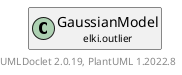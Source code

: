 @startuml
    remove .*\.(Instance|Par|Parameterizer|Factory)$
    set namespaceSeparator none
    hide empty fields
    hide empty methods

    class "<size:14>GaussianModel.Par\n<size:10>elki.outlier" as elki.outlier.GaussianModel.Par [[GaussianModel.Par.html]] {
        {static} +INVERT_ID: OptionID
        #invert: boolean
        +configure(Parameterization): void
        +make(): GaussianModel
    }

    interface "<size:14>Parameterizer\n<size:10>elki.utilities.optionhandling" as elki.utilities.optionhandling.Parameterizer [[../utilities/optionhandling/Parameterizer.html]] {
        {abstract} +make(): Object
    }
    class "<size:14>GaussianModel\n<size:10>elki.outlier" as elki.outlier.GaussianModel [[GaussianModel.html]]

    elki.utilities.optionhandling.Parameterizer <|.. elki.outlier.GaussianModel.Par
    elki.outlier.GaussianModel +-- elki.outlier.GaussianModel.Par

    center footer UMLDoclet 2.0.19, PlantUML 1.2022.8
@enduml
